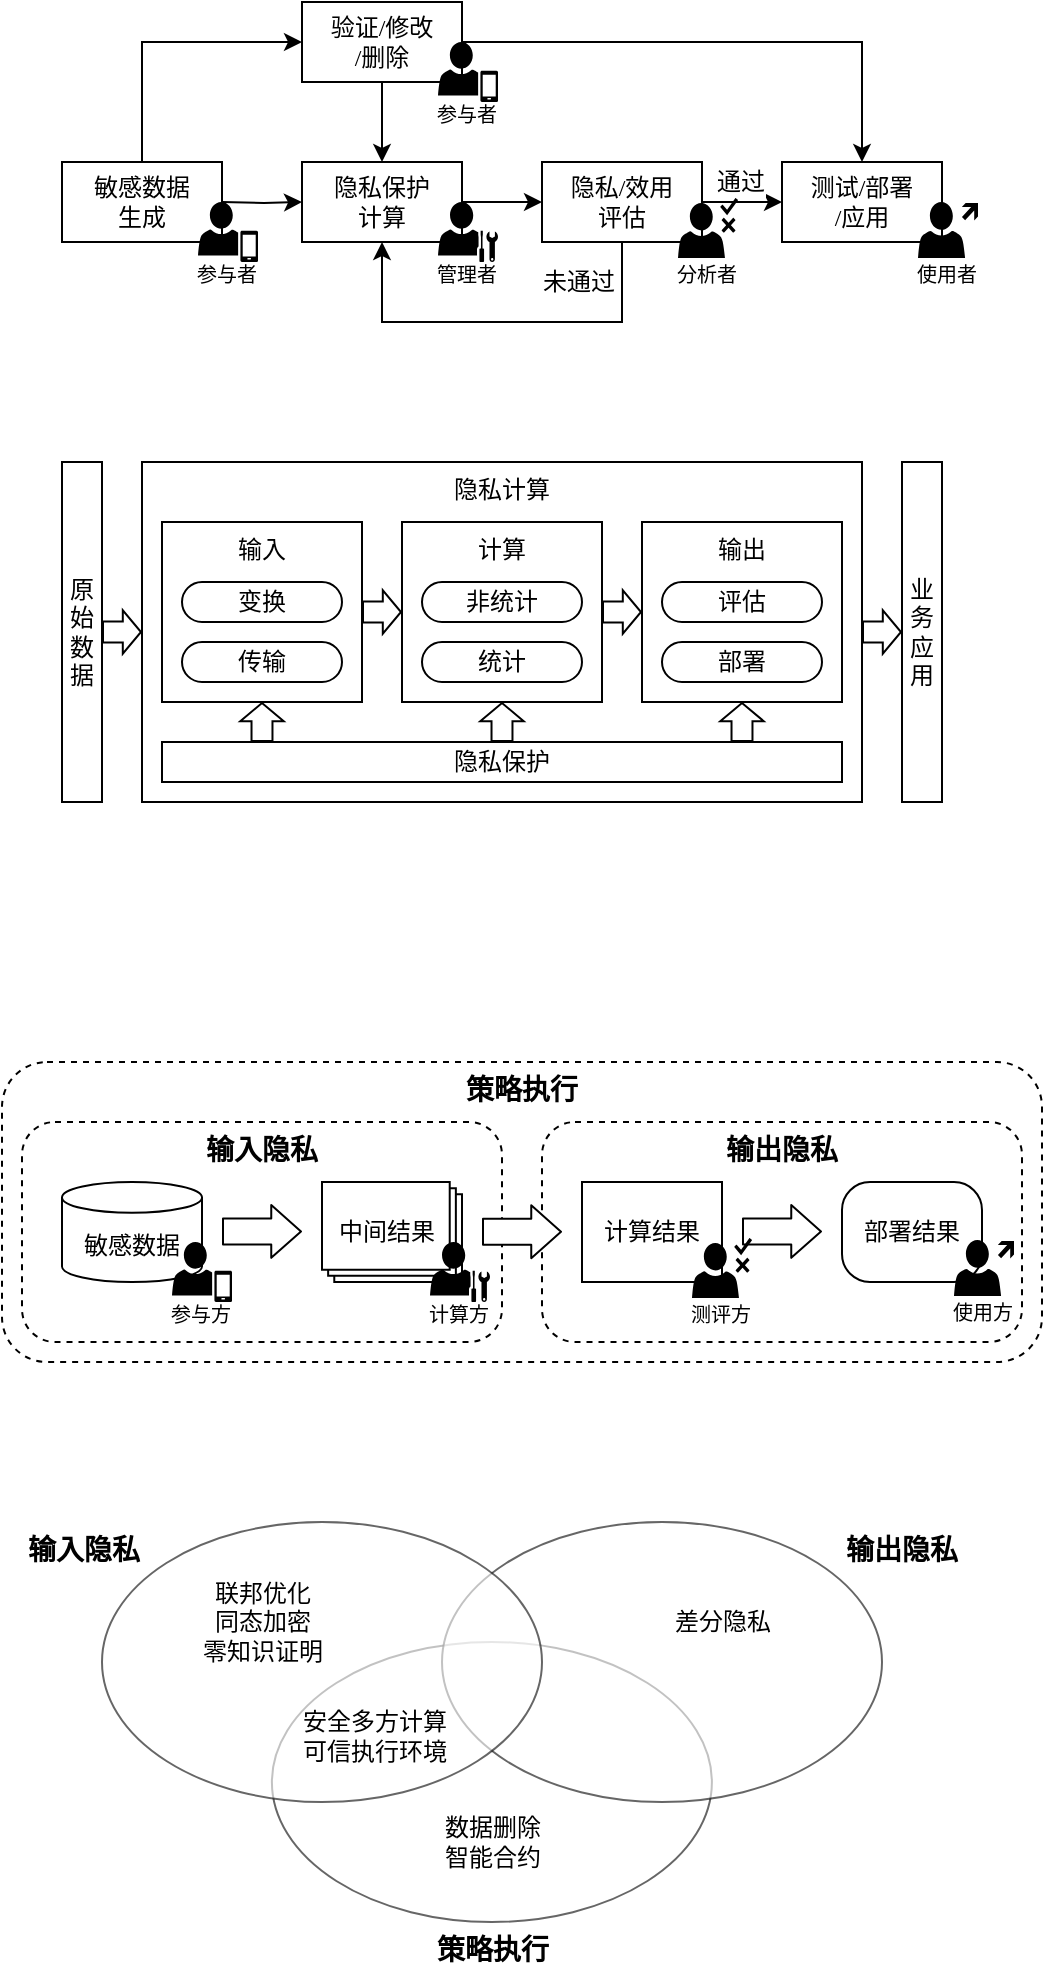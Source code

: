 <mxfile version="16.5.1" type="device" pages="3"><diagram id="R4kMUS5J-EtfTpoWtSxI" name="第 1 页"><mxGraphModel dx="750" dy="587" grid="1" gridSize="10" guides="1" tooltips="1" connect="1" arrows="1" fold="1" page="0" pageScale="1" pageWidth="1169" pageHeight="827" math="0" shadow="0"><root><mxCell id="0"/><mxCell id="1" parent="0"/><mxCell id="mebPmP3YjuXw02DVoiQh-24" value="&lt;b style=&quot;font-size: 14px;&quot;&gt;策略执行&lt;/b&gt;" style="rounded=1;whiteSpace=wrap;html=1;verticalAlign=top;fillColor=none;dashed=1;align=center;spacingLeft=0;fontFamily=黑体;fontSize=14;" parent="1" vertex="1"><mxGeometry x="250" y="770" width="520" height="150" as="geometry"/></mxCell><mxCell id="mebPmP3YjuXw02DVoiQh-22" value="&lt;b style=&quot;font-size: 14px;&quot;&gt;输入隐私&lt;/b&gt;" style="rounded=1;whiteSpace=wrap;html=1;verticalAlign=top;fillColor=none;dashed=1;align=center;spacingLeft=0;fontFamily=黑体;fontSize=14;" parent="1" vertex="1"><mxGeometry x="260" y="800" width="240" height="110" as="geometry"/></mxCell><mxCell id="mebPmP3YjuXw02DVoiQh-23" value="&lt;b style=&quot;font-size: 14px;&quot;&gt;输出隐私&lt;/b&gt;" style="rounded=1;whiteSpace=wrap;html=1;verticalAlign=top;fillColor=none;dashed=1;align=center;spacingLeft=0;spacingRight=0;fontFamily=黑体;fontSize=14;" parent="1" vertex="1"><mxGeometry x="520" y="800" width="240" height="110" as="geometry"/></mxCell><mxCell id="A_JDX4JWcMVsHONrLcQf-75" value="隐私计算" style="rounded=1;whiteSpace=wrap;html=1;arcSize=0;fontFamily=黑体;verticalAlign=top;" parent="1" vertex="1"><mxGeometry x="320" y="470" width="360" height="170" as="geometry"/></mxCell><mxCell id="A_JDX4JWcMVsHONrLcQf-20" style="edgeStyle=orthogonalEdgeStyle;rounded=0;orthogonalLoop=1;jettySize=auto;html=1;exitX=1;exitY=0.5;exitDx=0;exitDy=0;exitPerimeter=0;entryX=0;entryY=0.5;entryDx=0;entryDy=0;fontFamily=黑体;fontSize=12;" parent="1" target="A_JDX4JWcMVsHONrLcQf-5" edge="1"><mxGeometry relative="1" as="geometry"><mxPoint x="360" y="340" as="sourcePoint"/></mxGeometry></mxCell><mxCell id="A_JDX4JWcMVsHONrLcQf-24" style="edgeStyle=orthogonalEdgeStyle;rounded=0;orthogonalLoop=1;jettySize=auto;html=1;exitX=0.5;exitY=0;exitDx=0;exitDy=0;entryX=0;entryY=0.5;entryDx=0;entryDy=0;fontFamily=黑体;fontSize=12;" parent="1" source="A_JDX4JWcMVsHONrLcQf-32" target="A_JDX4JWcMVsHONrLcQf-22" edge="1"><mxGeometry relative="1" as="geometry"><mxPoint x="320" y="320" as="sourcePoint"/><Array as="points"><mxPoint x="320" y="260"/></Array></mxGeometry></mxCell><mxCell id="A_JDX4JWcMVsHONrLcQf-21" style="edgeStyle=orthogonalEdgeStyle;rounded=0;orthogonalLoop=1;jettySize=auto;html=1;exitX=1;exitY=0.5;exitDx=0;exitDy=0;entryX=0;entryY=0.5;entryDx=0;entryDy=0;fontFamily=黑体;fontSize=12;" parent="1" source="A_JDX4JWcMVsHONrLcQf-5" target="A_JDX4JWcMVsHONrLcQf-6" edge="1"><mxGeometry relative="1" as="geometry"/></mxCell><mxCell id="A_JDX4JWcMVsHONrLcQf-5" value="隐私保护&lt;br&gt;计算" style="rounded=1;whiteSpace=wrap;html=1;arcSize=0;fontFamily=黑体;" parent="1" vertex="1"><mxGeometry x="400" y="320" width="80" height="40" as="geometry"/></mxCell><mxCell id="A_JDX4JWcMVsHONrLcQf-14" style="edgeStyle=orthogonalEdgeStyle;rounded=0;orthogonalLoop=1;jettySize=auto;html=1;exitX=0.5;exitY=1;exitDx=0;exitDy=0;entryX=0.5;entryY=1;entryDx=0;entryDy=0;fontFamily=黑体;fontSize=10;" parent="1" source="A_JDX4JWcMVsHONrLcQf-6" target="A_JDX4JWcMVsHONrLcQf-5" edge="1"><mxGeometry relative="1" as="geometry"><Array as="points"><mxPoint x="560" y="400"/><mxPoint x="440" y="400"/></Array></mxGeometry></mxCell><mxCell id="A_JDX4JWcMVsHONrLcQf-15" value="未通过" style="edgeLabel;html=1;align=center;verticalAlign=middle;resizable=0;points=[];fontSize=12;fontFamily=黑体;" parent="A_JDX4JWcMVsHONrLcQf-14" vertex="1" connectable="0"><mxGeometry x="-0.067" y="1" relative="1" as="geometry"><mxPoint x="31" y="-21" as="offset"/></mxGeometry></mxCell><mxCell id="A_JDX4JWcMVsHONrLcQf-16" style="edgeStyle=orthogonalEdgeStyle;rounded=0;orthogonalLoop=1;jettySize=auto;html=1;exitX=1;exitY=0.5;exitDx=0;exitDy=0;entryX=0;entryY=0.5;entryDx=0;entryDy=0;fontFamily=黑体;fontSize=12;" parent="1" source="A_JDX4JWcMVsHONrLcQf-6" target="A_JDX4JWcMVsHONrLcQf-13" edge="1"><mxGeometry relative="1" as="geometry"><Array as="points"><mxPoint x="630" y="340"/><mxPoint x="630" y="340"/></Array></mxGeometry></mxCell><mxCell id="A_JDX4JWcMVsHONrLcQf-17" value="通过" style="edgeLabel;html=1;align=center;verticalAlign=middle;resizable=0;points=[];fontSize=12;fontFamily=黑体;" parent="A_JDX4JWcMVsHONrLcQf-16" vertex="1" connectable="0"><mxGeometry x="0.262" y="-1" relative="1" as="geometry"><mxPoint x="-6" y="-11" as="offset"/></mxGeometry></mxCell><mxCell id="A_JDX4JWcMVsHONrLcQf-6" value="隐私/效用&lt;br&gt;评估" style="rounded=1;whiteSpace=wrap;html=1;arcSize=0;fontFamily=黑体;" parent="1" vertex="1"><mxGeometry x="520" y="320" width="80" height="40" as="geometry"/></mxCell><mxCell id="A_JDX4JWcMVsHONrLcQf-13" value="测试/部署&lt;br&gt;/应用" style="rounded=1;whiteSpace=wrap;html=1;fontFamily=黑体;arcSize=0;" parent="1" vertex="1"><mxGeometry x="640" y="320" width="80" height="40" as="geometry"/></mxCell><mxCell id="A_JDX4JWcMVsHONrLcQf-25" style="edgeStyle=orthogonalEdgeStyle;rounded=0;orthogonalLoop=1;jettySize=auto;html=1;exitX=1;exitY=0.5;exitDx=0;exitDy=0;entryX=0.5;entryY=0;entryDx=0;entryDy=0;fontFamily=黑体;fontSize=12;" parent="1" source="A_JDX4JWcMVsHONrLcQf-22" target="A_JDX4JWcMVsHONrLcQf-13" edge="1"><mxGeometry relative="1" as="geometry"/></mxCell><mxCell id="A_JDX4JWcMVsHONrLcQf-54" style="edgeStyle=orthogonalEdgeStyle;rounded=0;orthogonalLoop=1;jettySize=auto;html=1;exitX=0.5;exitY=1;exitDx=0;exitDy=0;entryX=0.5;entryY=0;entryDx=0;entryDy=0;fontFamily=黑体;fontSize=12;" parent="1" source="A_JDX4JWcMVsHONrLcQf-22" target="A_JDX4JWcMVsHONrLcQf-5" edge="1"><mxGeometry relative="1" as="geometry"/></mxCell><mxCell id="A_JDX4JWcMVsHONrLcQf-22" value="验证/修改&lt;br&gt;/删除" style="rounded=1;whiteSpace=wrap;html=1;arcSize=0;fontFamily=黑体;" parent="1" vertex="1"><mxGeometry x="400" y="240" width="80" height="40" as="geometry"/></mxCell><mxCell id="A_JDX4JWcMVsHONrLcQf-32" value="敏感数据&lt;br&gt;生成" style="rounded=1;whiteSpace=wrap;html=1;arcSize=0;fontFamily=黑体;" parent="1" vertex="1"><mxGeometry x="280" y="320" width="80" height="40" as="geometry"/></mxCell><mxCell id="A_JDX4JWcMVsHONrLcQf-9" value="管理者" style="sketch=0;pointerEvents=1;shadow=0;dashed=0;html=1;strokeColor=none;fillColor=#000000;labelPosition=center;verticalLabelPosition=bottom;verticalAlign=top;outlineConnect=0;align=center;shape=mxgraph.office.users.administrator;fontSize=10;fontFamily=黑体;spacingLeft=-2;spacingTop=-6;" parent="1" vertex="1"><mxGeometry x="468" y="340" width="30" height="30" as="geometry"/></mxCell><mxCell id="A_JDX4JWcMVsHONrLcQf-10" value="参与者" style="sketch=0;pointerEvents=1;shadow=0;dashed=0;html=1;strokeColor=none;fillColor=#000000;labelPosition=center;verticalLabelPosition=bottom;verticalAlign=top;outlineConnect=0;align=center;shape=mxgraph.office.users.mobile_user;fontSize=10;fontFamily=黑体;spacingLeft=-2;spacingTop=-6;" parent="1" vertex="1"><mxGeometry x="348" y="340" width="30" height="30" as="geometry"/></mxCell><mxCell id="A_JDX4JWcMVsHONrLcQf-11" value="分析者" style="sketch=0;pointerEvents=1;shadow=0;dashed=0;html=1;strokeColor=none;fillColor=#000000;labelPosition=center;verticalLabelPosition=bottom;verticalAlign=top;outlineConnect=0;align=center;shape=mxgraph.office.users.approver;fontSize=10;fontFamily=黑体;spacingLeft=-2;spacingTop=-4;" parent="1" vertex="1"><mxGeometry x="588" y="338" width="30" height="30" as="geometry"/></mxCell><mxCell id="A_JDX4JWcMVsHONrLcQf-12" value="使用者" style="sketch=0;pointerEvents=1;shadow=0;dashed=0;html=1;strokeColor=none;fillColor=#000000;labelPosition=center;verticalLabelPosition=bottom;verticalAlign=top;outlineConnect=0;align=center;shape=mxgraph.office.users.user_external;fontSize=10;fontFamily=黑体;spacingLeft=-2;spacingTop=-4;" parent="1" vertex="1"><mxGeometry x="708" y="340" width="30" height="28" as="geometry"/></mxCell><mxCell id="A_JDX4JWcMVsHONrLcQf-55" value="参与者" style="sketch=0;pointerEvents=1;shadow=0;dashed=0;html=1;strokeColor=none;fillColor=#000000;labelPosition=center;verticalLabelPosition=bottom;verticalAlign=top;outlineConnect=0;align=center;shape=mxgraph.office.users.mobile_user;fontSize=10;fontFamily=黑体;spacingLeft=-2;spacingTop=-6;" parent="1" vertex="1"><mxGeometry x="468" y="260" width="30" height="30" as="geometry"/></mxCell><mxCell id="A_JDX4JWcMVsHONrLcQf-56" value="原始数据" style="rounded=1;whiteSpace=wrap;html=1;arcSize=0;fontFamily=黑体;" parent="1" vertex="1"><mxGeometry x="280" y="470" width="20" height="170" as="geometry"/></mxCell><mxCell id="A_JDX4JWcMVsHONrLcQf-57" value="业务应用" style="rounded=1;whiteSpace=wrap;html=1;arcSize=0;fontFamily=黑体;" parent="1" vertex="1"><mxGeometry x="700" y="470" width="20" height="170" as="geometry"/></mxCell><mxCell id="A_JDX4JWcMVsHONrLcQf-70" style="edgeStyle=orthogonalEdgeStyle;rounded=0;orthogonalLoop=1;jettySize=auto;html=1;exitX=1;exitY=0.5;exitDx=0;exitDy=0;entryX=0;entryY=0.5;entryDx=0;entryDy=0;fontFamily=黑体;fontSize=12;shape=flexArrow;width=10.476;endSize=2.7;endWidth=10.249;" parent="1" source="A_JDX4JWcMVsHONrLcQf-58" target="A_JDX4JWcMVsHONrLcQf-63" edge="1"><mxGeometry relative="1" as="geometry"/></mxCell><mxCell id="A_JDX4JWcMVsHONrLcQf-58" value="输入" style="rounded=1;whiteSpace=wrap;html=1;arcSize=0;fontFamily=黑体;verticalAlign=top;" parent="1" vertex="1"><mxGeometry x="330" y="500" width="100" height="90" as="geometry"/></mxCell><mxCell id="A_JDX4JWcMVsHONrLcQf-61" value="变换" style="rounded=1;whiteSpace=wrap;html=1;arcSize=50;fontFamily=黑体;" parent="1" vertex="1"><mxGeometry x="340" y="530" width="80" height="20" as="geometry"/></mxCell><mxCell id="A_JDX4JWcMVsHONrLcQf-62" value="传输" style="rounded=1;whiteSpace=wrap;html=1;arcSize=50;fontFamily=黑体;" parent="1" vertex="1"><mxGeometry x="340" y="560" width="80" height="20" as="geometry"/></mxCell><mxCell id="A_JDX4JWcMVsHONrLcQf-63" value="计算" style="rounded=1;whiteSpace=wrap;html=1;arcSize=0;fontFamily=黑体;verticalAlign=top;" parent="1" vertex="1"><mxGeometry x="450" y="500" width="100" height="90" as="geometry"/></mxCell><mxCell id="A_JDX4JWcMVsHONrLcQf-64" value="非统计" style="rounded=1;whiteSpace=wrap;html=1;arcSize=50;fontFamily=黑体;" parent="1" vertex="1"><mxGeometry x="460" y="530" width="80" height="20" as="geometry"/></mxCell><mxCell id="A_JDX4JWcMVsHONrLcQf-65" value="统计" style="rounded=1;whiteSpace=wrap;html=1;arcSize=50;fontFamily=黑体;" parent="1" vertex="1"><mxGeometry x="460" y="560" width="80" height="20" as="geometry"/></mxCell><mxCell id="A_JDX4JWcMVsHONrLcQf-66" value="输出" style="rounded=1;whiteSpace=wrap;html=1;arcSize=0;fontFamily=黑体;verticalAlign=top;" parent="1" vertex="1"><mxGeometry x="570" y="500" width="100" height="90" as="geometry"/></mxCell><mxCell id="A_JDX4JWcMVsHONrLcQf-67" value="评估" style="rounded=1;whiteSpace=wrap;html=1;arcSize=50;fontFamily=黑体;" parent="1" vertex="1"><mxGeometry x="580" y="530" width="80" height="20" as="geometry"/></mxCell><mxCell id="A_JDX4JWcMVsHONrLcQf-68" value="部署" style="rounded=1;whiteSpace=wrap;html=1;arcSize=50;fontFamily=黑体;" parent="1" vertex="1"><mxGeometry x="580" y="560" width="80" height="20" as="geometry"/></mxCell><mxCell id="A_JDX4JWcMVsHONrLcQf-69" value="隐私保护" style="rounded=1;whiteSpace=wrap;html=1;arcSize=0;fontFamily=黑体;verticalAlign=middle;" parent="1" vertex="1"><mxGeometry x="330" y="610" width="340" height="20" as="geometry"/></mxCell><mxCell id="A_JDX4JWcMVsHONrLcQf-71" style="edgeStyle=orthogonalEdgeStyle;rounded=0;orthogonalLoop=1;jettySize=auto;html=1;entryX=0;entryY=0.5;entryDx=0;entryDy=0;fontFamily=黑体;fontSize=12;shape=flexArrow;width=10.476;endSize=2.7;endWidth=10.249;exitX=1;exitY=0.5;exitDx=0;exitDy=0;" parent="1" source="A_JDX4JWcMVsHONrLcQf-63" target="A_JDX4JWcMVsHONrLcQf-66" edge="1"><mxGeometry relative="1" as="geometry"><mxPoint x="560" y="530" as="sourcePoint"/><mxPoint x="460" y="555" as="targetPoint"/></mxGeometry></mxCell><mxCell id="A_JDX4JWcMVsHONrLcQf-72" style="edgeStyle=orthogonalEdgeStyle;rounded=0;orthogonalLoop=1;jettySize=auto;html=1;entryX=0.5;entryY=1;entryDx=0;entryDy=0;fontFamily=黑体;fontSize=12;shape=flexArrow;width=10.476;endSize=2.7;endWidth=10.249;" parent="1" target="A_JDX4JWcMVsHONrLcQf-58" edge="1"><mxGeometry relative="1" as="geometry"><mxPoint x="380" y="610" as="sourcePoint"/><mxPoint x="460" y="555" as="targetPoint"/></mxGeometry></mxCell><mxCell id="A_JDX4JWcMVsHONrLcQf-73" style="edgeStyle=orthogonalEdgeStyle;rounded=0;orthogonalLoop=1;jettySize=auto;html=1;entryX=0.5;entryY=1;entryDx=0;entryDy=0;fontFamily=黑体;fontSize=12;shape=flexArrow;width=10.476;endSize=2.7;endWidth=10.249;exitX=0.5;exitY=0;exitDx=0;exitDy=0;" parent="1" source="A_JDX4JWcMVsHONrLcQf-69" target="A_JDX4JWcMVsHONrLcQf-63" edge="1"><mxGeometry relative="1" as="geometry"><mxPoint x="510" y="600" as="sourcePoint"/><mxPoint x="499.8" y="590" as="targetPoint"/></mxGeometry></mxCell><mxCell id="A_JDX4JWcMVsHONrLcQf-74" style="edgeStyle=orthogonalEdgeStyle;rounded=0;orthogonalLoop=1;jettySize=auto;html=1;entryX=0.5;entryY=1;entryDx=0;entryDy=0;fontFamily=黑体;fontSize=12;shape=flexArrow;width=10.476;endSize=2.7;endWidth=10.249;" parent="1" target="A_JDX4JWcMVsHONrLcQf-66" edge="1"><mxGeometry relative="1" as="geometry"><mxPoint x="620" y="610" as="sourcePoint"/><mxPoint x="619.8" y="590" as="targetPoint"/></mxGeometry></mxCell><mxCell id="A_JDX4JWcMVsHONrLcQf-76" style="edgeStyle=orthogonalEdgeStyle;rounded=0;orthogonalLoop=1;jettySize=auto;html=1;exitX=1;exitY=0.5;exitDx=0;exitDy=0;entryX=0;entryY=0.5;entryDx=0;entryDy=0;fontFamily=黑体;fontSize=12;shape=flexArrow;width=10.476;endSize=2.7;endWidth=10.249;" parent="1" source="A_JDX4JWcMVsHONrLcQf-56" target="A_JDX4JWcMVsHONrLcQf-75" edge="1"><mxGeometry relative="1" as="geometry"><mxPoint x="440" y="555" as="sourcePoint"/><mxPoint x="460" y="555" as="targetPoint"/></mxGeometry></mxCell><mxCell id="A_JDX4JWcMVsHONrLcQf-77" style="edgeStyle=orthogonalEdgeStyle;rounded=0;orthogonalLoop=1;jettySize=auto;html=1;exitX=1;exitY=0.5;exitDx=0;exitDy=0;entryX=0;entryY=0.5;entryDx=0;entryDy=0;fontFamily=黑体;fontSize=12;shape=flexArrow;width=10.476;endSize=2.7;endWidth=10.249;" parent="1" source="A_JDX4JWcMVsHONrLcQf-75" target="A_JDX4JWcMVsHONrLcQf-57" edge="1"><mxGeometry relative="1" as="geometry"><mxPoint x="310" y="565" as="sourcePoint"/><mxPoint x="330" y="565" as="targetPoint"/></mxGeometry></mxCell><mxCell id="mebPmP3YjuXw02DVoiQh-1" value="计算结果" style="rounded=1;whiteSpace=wrap;html=1;arcSize=0;fillColor=default;fontFamily=黑体;" parent="1" vertex="1"><mxGeometry x="540" y="830" width="70" height="50" as="geometry"/></mxCell><mxCell id="mebPmP3YjuXw02DVoiQh-2" value="敏感数据" style="shape=cylinder3;whiteSpace=wrap;html=1;boundedLbl=1;backgroundOutline=1;size=7.714;fillColor=default;fontFamily=黑体;" parent="1" vertex="1"><mxGeometry x="280" y="830" width="70" height="50" as="geometry"/></mxCell><mxCell id="mebPmP3YjuXw02DVoiQh-6" value="中间结果" style="verticalLabelPosition=middle;verticalAlign=middle;html=1;shape=mxgraph.basic.layered_rect;dx=6.14;outlineConnect=0;labelPosition=center;align=center;spacingLeft=-6;fillColor=default;fontFamily=黑体;" parent="1" vertex="1"><mxGeometry x="410" y="830" width="70" height="50" as="geometry"/></mxCell><mxCell id="mebPmP3YjuXw02DVoiQh-17" value="部署结果" style="rounded=1;whiteSpace=wrap;html=1;arcSize=28;fillColor=default;fontFamily=黑体;" parent="1" vertex="1"><mxGeometry x="670" y="830" width="70" height="50" as="geometry"/></mxCell><mxCell id="mebPmP3YjuXw02DVoiQh-19" value="" style="shape=flexArrow;endArrow=classic;html=1;width=13.01;endSize=4.625;endWidth=12.425;fillColor=default;fontFamily=黑体;" parent="1" edge="1"><mxGeometry width="50" height="50" relative="1" as="geometry"><mxPoint x="360" y="854.71" as="sourcePoint"/><mxPoint x="400" y="854.71" as="targetPoint"/></mxGeometry></mxCell><mxCell id="mebPmP3YjuXw02DVoiQh-20" value="" style="shape=flexArrow;endArrow=classic;html=1;width=13.01;endSize=4.625;endWidth=12.425;fillColor=default;fontFamily=黑体;" parent="1" edge="1"><mxGeometry width="50" height="50" relative="1" as="geometry"><mxPoint x="490" y="854.88" as="sourcePoint"/><mxPoint x="530" y="854.88" as="targetPoint"/></mxGeometry></mxCell><mxCell id="mebPmP3YjuXw02DVoiQh-21" value="" style="shape=flexArrow;endArrow=classic;html=1;width=13.01;endSize=4.625;endWidth=12.425;fillColor=default;fontFamily=黑体;" parent="1" edge="1"><mxGeometry width="50" height="50" relative="1" as="geometry"><mxPoint x="620" y="854.71" as="sourcePoint"/><mxPoint x="660" y="854.71" as="targetPoint"/></mxGeometry></mxCell><mxCell id="mebPmP3YjuXw02DVoiQh-7" value="计算方" style="sketch=0;pointerEvents=1;shadow=0;dashed=0;html=1;strokeColor=none;fillColor=#000000;labelPosition=center;verticalLabelPosition=bottom;verticalAlign=top;outlineConnect=0;align=center;shape=mxgraph.office.users.administrator;fontSize=10;fontFamily=黑体;spacingLeft=-2;spacingTop=-6;" parent="1" vertex="1"><mxGeometry x="464" y="860" width="30" height="30" as="geometry"/></mxCell><mxCell id="mebPmP3YjuXw02DVoiQh-8" value="参与方" style="sketch=0;pointerEvents=1;shadow=0;dashed=0;html=1;strokeColor=none;fillColor=#000000;labelPosition=center;verticalLabelPosition=bottom;verticalAlign=top;outlineConnect=0;align=center;shape=mxgraph.office.users.mobile_user;fontSize=10;fontFamily=黑体;spacingLeft=-2;spacingTop=-6;" parent="1" vertex="1"><mxGeometry x="335" y="860" width="30" height="30" as="geometry"/></mxCell><mxCell id="mebPmP3YjuXw02DVoiQh-9" value="测评方" style="sketch=0;pointerEvents=1;shadow=0;dashed=0;html=1;strokeColor=none;fillColor=#000000;labelPosition=center;verticalLabelPosition=bottom;verticalAlign=top;outlineConnect=0;align=center;shape=mxgraph.office.users.approver;fontSize=10;fontFamily=黑体;spacingLeft=-2;spacingTop=-4;" parent="1" vertex="1"><mxGeometry x="595" y="858" width="30" height="30" as="geometry"/></mxCell><mxCell id="mebPmP3YjuXw02DVoiQh-10" value="使用方" style="sketch=0;pointerEvents=1;shadow=0;dashed=0;html=1;strokeColor=none;fillColor=#000000;labelPosition=center;verticalLabelPosition=bottom;verticalAlign=top;outlineConnect=0;align=center;shape=mxgraph.office.users.user_external;fontSize=10;fontFamily=黑体;spacingLeft=-2;spacingTop=-4;" parent="1" vertex="1"><mxGeometry x="726" y="859" width="30" height="28" as="geometry"/></mxCell><mxCell id="ZsO_lflrS8F5sMsYGN0P-1" value="策略执行" style="ellipse;fillColor=default;opacity=60;strokeColor=default;html=1;fontColor=#000000;fontFamily=黑体;labelPosition=center;verticalLabelPosition=bottom;align=center;verticalAlign=top;fontSize=14;fontStyle=1" parent="1" vertex="1"><mxGeometry x="384.95" y="1060" width="220" height="140" as="geometry"/></mxCell><mxCell id="ZsO_lflrS8F5sMsYGN0P-3" value="输出隐私" style="ellipse;fillColor=default;opacity=60;strokeColor=default;html=1;fontColor=#000000;fontFamily=黑体;labelPosition=right;verticalLabelPosition=middle;align=left;verticalAlign=top;fontSize=14;fontStyle=1;spacingBottom=0;spacingLeft=-20;" parent="1" vertex="1"><mxGeometry x="470" y="1000" width="220" height="140" as="geometry"/></mxCell><mxCell id="ZsO_lflrS8F5sMsYGN0P-2" value="输入隐私" style="ellipse;fillColor=default;opacity=60;strokeColor=default;html=1;fontColor=#000000;fontFamily=黑体;labelPosition=left;verticalLabelPosition=middle;align=right;verticalAlign=top;fontSize=14;fontStyle=1;spacingTop=0;spacingBottom=0;spacingRight=-20;spacingLeft=0;" parent="1" vertex="1"><mxGeometry x="300" y="1000" width="220" height="140" as="geometry"/></mxCell><mxCell id="ZsO_lflrS8F5sMsYGN0P-5" value="差分隐私" style="text;fontSize=12;align=center;verticalAlign=middle;html=1;fontColor=#000000;fontFamily=黑体;" parent="1" vertex="1"><mxGeometry x="569.998" y="1029.998" width="80" height="40" as="geometry"/></mxCell><mxCell id="ZsO_lflrS8F5sMsYGN0P-6" value="数据删除&lt;br style=&quot;font-size: 12px&quot;&gt;智能合约" style="text;fontSize=12;align=center;verticalAlign=middle;html=1;fontColor=#000000;fontFamily=黑体;" parent="1" vertex="1"><mxGeometry x="454.946" y="1140.001" width="80" height="40" as="geometry"/></mxCell><mxCell id="ZsO_lflrS8F5sMsYGN0P-12" value="联邦优化&lt;br&gt;同态加密&lt;br&gt;零知识证明" style="text;fontSize=12;align=center;verticalAlign=middle;html=1;fontColor=#000000;fontFamily=黑体;spacing=2;horizontal=1;" parent="1" vertex="1"><mxGeometry x="339.996" y="1030.001" width="80" height="40" as="geometry"/></mxCell><mxCell id="ZsO_lflrS8F5sMsYGN0P-14" value="安全多方计算&lt;br&gt;可信执行环境" style="text;fontSize=12;align=center;verticalAlign=middle;html=1;fontColor=#000000;fontFamily=黑体;spacing=2;horizontal=1;" parent="1" vertex="1"><mxGeometry x="395.996" y="1087.001" width="80" height="40" as="geometry"/></mxCell></root></mxGraphModel></diagram><diagram id="LdZZKx2HlMZfWZMTMZdc" name="第 2 页"><mxGraphModel dx="1408" dy="851" grid="1" gridSize="10" guides="1" tooltips="1" connect="1" arrows="1" fold="1" page="0" pageScale="1" pageWidth="1169" pageHeight="827" math="0" shadow="0"><root><mxCell id="UmcnrhikDSXExrUG9I6D-0"/><mxCell id="UmcnrhikDSXExrUG9I6D-1" parent="UmcnrhikDSXExrUG9I6D-0"/><mxCell id="S9_btKuAh1JHbVNoXPKC-7" value="" style="ellipse;whiteSpace=wrap;html=1;aspect=fixed;rounded=1;shadow=0;labelBackgroundColor=none;strokeColor=none;strokeWidth=3;fillColor=#FFD966;gradientColor=none;fontFamily=黑体;fontSize=14;fontColor=#FFFFFF;align=center;opacity=55;" parent="UmcnrhikDSXExrUG9I6D-1" vertex="1"><mxGeometry x="550" y="240" width="310" height="310" as="geometry"/></mxCell><mxCell id="S9_btKuAh1JHbVNoXPKC-0" value="" style="ellipse;whiteSpace=wrap;html=1;aspect=fixed;rounded=1;shadow=0;labelBackgroundColor=none;strokeColor=none;strokeWidth=3;fillColor=#67AB9F;gradientColor=none;fontFamily=黑体;fontSize=14;fontColor=#FFFFFF;align=center;opacity=45;" parent="UmcnrhikDSXExrUG9I6D-1" vertex="1"><mxGeometry x="440" y="370" width="310" height="310" as="geometry"/></mxCell><mxCell id="S9_btKuAh1JHbVNoXPKC-1" value="" style="ellipse;whiteSpace=wrap;html=1;aspect=fixed;rounded=1;shadow=0;labelBackgroundColor=none;strokeColor=none;strokeWidth=3;fillColor=#EA6B66;gradientColor=none;fontFamily=黑体;fontSize=14;fontColor=#FFFFFF;align=center;opacity=45;" parent="UmcnrhikDSXExrUG9I6D-1" vertex="1"><mxGeometry x="440" y="120" width="310" height="310" as="geometry"/></mxCell><mxCell id="S9_btKuAh1JHbVNoXPKC-2" value="" style="ellipse;whiteSpace=wrap;html=1;aspect=fixed;rounded=1;shadow=0;labelBackgroundColor=none;strokeColor=none;strokeWidth=3;fillColor=#FFB570;gradientColor=none;fontFamily=黑体;fontSize=14;fontColor=#FFFFFF;align=center;opacity=45;" parent="UmcnrhikDSXExrUG9I6D-1" vertex="1"><mxGeometry x="520" y="160" width="310" height="310" as="geometry"/></mxCell><mxCell id="S9_btKuAh1JHbVNoXPKC-3" value="" style="ellipse;whiteSpace=wrap;html=1;aspect=fixed;rounded=1;shadow=0;labelBackgroundColor=none;strokeColor=none;strokeWidth=3;fillColor=#A680B8;gradientColor=none;fontFamily=黑体;fontSize=14;fontColor=#FFFFFF;align=center;opacity=45;" parent="UmcnrhikDSXExrUG9I6D-1" vertex="1"><mxGeometry x="320" y="240" width="310" height="310" as="geometry"/></mxCell><mxCell id="S9_btKuAh1JHbVNoXPKC-4" value="" style="ellipse;whiteSpace=wrap;html=1;aspect=fixed;rounded=1;shadow=0;labelBackgroundColor=none;strokeColor=none;strokeWidth=3;fillColor=#7EA6E0;gradientColor=none;fontFamily=黑体;fontSize=14;fontColor=#FFFFFF;align=center;opacity=45;" parent="UmcnrhikDSXExrUG9I6D-1" vertex="1"><mxGeometry x="350" y="330" width="310" height="310" as="geometry"/></mxCell><mxCell id="S9_btKuAh1JHbVNoXPKC-5" value="" style="ellipse;whiteSpace=wrap;html=1;aspect=fixed;rounded=1;shadow=0;labelBackgroundColor=none;strokeColor=none;strokeWidth=3;fillColor=#B5739D;gradientColor=none;fontFamily=黑体;fontSize=14;fontColor=#FFFFFF;align=center;opacity=45;" parent="UmcnrhikDSXExrUG9I6D-1" vertex="1"><mxGeometry x="350" y="160" width="310" height="310" as="geometry"/></mxCell><mxCell id="S9_btKuAh1JHbVNoXPKC-6" value="" style="ellipse;whiteSpace=wrap;html=1;aspect=fixed;rounded=1;shadow=0;labelBackgroundColor=none;strokeColor=none;strokeWidth=3;fillColor=#97D077;gradientColor=none;fontFamily=黑体;fontSize=14;fontColor=#FFFFFF;align=center;opacity=45;" parent="UmcnrhikDSXExrUG9I6D-1" vertex="1"><mxGeometry x="520" y="330" width="310" height="310" as="geometry"/></mxCell><mxCell id="S9_btKuAh1JHbVNoXPKC-8" value="H" style="text;html=1;strokeColor=none;fillColor=none;align=center;verticalAlign=middle;whiteSpace=wrap;rounded=0;shadow=0;labelBackgroundColor=none;fontFamily=黑体;fontSize=14;fontColor=#FFFFFF;" parent="UmcnrhikDSXExrUG9I6D-1" vertex="1"><mxGeometry x="400" y="210" width="40" height="20" as="geometry"/></mxCell><mxCell id="S9_btKuAh1JHbVNoXPKC-9" value="G" style="text;html=1;strokeColor=none;fillColor=none;align=center;verticalAlign=middle;whiteSpace=wrap;rounded=0;shadow=0;labelBackgroundColor=none;fontFamily=黑体;fontSize=14;fontColor=#FFFFFF;" parent="UmcnrhikDSXExrUG9I6D-1" vertex="1"><mxGeometry x="330" y="390" width="40" height="20" as="geometry"/></mxCell><mxCell id="S9_btKuAh1JHbVNoXPKC-10" value="F" style="text;html=1;strokeColor=none;fillColor=none;align=center;verticalAlign=middle;whiteSpace=wrap;rounded=0;shadow=0;labelBackgroundColor=none;fontFamily=黑体;fontSize=14;fontColor=#FFFFFF;" parent="UmcnrhikDSXExrUG9I6D-1" vertex="1"><mxGeometry x="400" y="560" width="40" height="20" as="geometry"/></mxCell><mxCell id="S9_btKuAh1JHbVNoXPKC-11" value="E" style="text;html=1;strokeColor=none;fillColor=none;align=center;verticalAlign=middle;whiteSpace=wrap;rounded=0;shadow=0;labelBackgroundColor=none;fontFamily=黑体;fontSize=14;fontColor=#FFFFFF;" parent="UmcnrhikDSXExrUG9I6D-1" vertex="1"><mxGeometry x="570" y="640" width="40" height="20" as="geometry"/></mxCell><mxCell id="S9_btKuAh1JHbVNoXPKC-12" value="D" style="text;html=1;strokeColor=none;fillColor=none;align=center;verticalAlign=middle;whiteSpace=wrap;rounded=0;shadow=0;labelBackgroundColor=none;fontFamily=黑体;fontSize=14;fontColor=#FFFFFF;" parent="UmcnrhikDSXExrUG9I6D-1" vertex="1"><mxGeometry x="750" y="560" width="40" height="20" as="geometry"/></mxCell><mxCell id="S9_btKuAh1JHbVNoXPKC-13" value="C" style="text;html=1;strokeColor=none;fillColor=none;align=center;verticalAlign=middle;whiteSpace=wrap;rounded=0;shadow=0;labelBackgroundColor=none;fontFamily=黑体;fontSize=14;fontColor=#FFFFFF;" parent="UmcnrhikDSXExrUG9I6D-1" vertex="1"><mxGeometry x="820" y="390" width="40" height="20" as="geometry"/></mxCell><mxCell id="S9_btKuAh1JHbVNoXPKC-14" value="B" style="text;html=1;strokeColor=none;fillColor=none;align=center;verticalAlign=middle;whiteSpace=wrap;rounded=0;shadow=0;labelBackgroundColor=none;fontFamily=黑体;fontSize=14;fontColor=#FFFFFF;" parent="UmcnrhikDSXExrUG9I6D-1" vertex="1"><mxGeometry x="750" y="210" width="40" height="20" as="geometry"/></mxCell><mxCell id="S9_btKuAh1JHbVNoXPKC-15" value="A" style="text;html=1;strokeColor=none;fillColor=none;align=center;verticalAlign=middle;whiteSpace=wrap;rounded=0;shadow=0;labelBackgroundColor=none;fontFamily=黑体;fontSize=14;fontColor=#FFFFFF;" parent="UmcnrhikDSXExrUG9I6D-1" vertex="1"><mxGeometry x="570" y="130" width="40" height="20" as="geometry"/></mxCell><mxCell id="S9_btKuAh1JHbVNoXPKC-16" value="HA" style="text;html=1;strokeColor=none;fillColor=none;align=center;verticalAlign=middle;whiteSpace=wrap;rounded=0;shadow=0;labelBackgroundColor=none;fontFamily=黑体;fontSize=14;fontColor=#FFFFFF;" parent="UmcnrhikDSXExrUG9I6D-1" vertex="1"><mxGeometry x="485" y="200" width="40" height="20" as="geometry"/></mxCell><mxCell id="S9_btKuAh1JHbVNoXPKC-17" value="AB" style="text;html=1;strokeColor=none;fillColor=none;align=center;verticalAlign=middle;whiteSpace=wrap;rounded=0;shadow=0;labelBackgroundColor=none;fontFamily=黑体;fontSize=14;fontColor=#FFFFFF;" parent="UmcnrhikDSXExrUG9I6D-1" vertex="1"><mxGeometry x="650" y="200" width="40" height="20" as="geometry"/></mxCell><mxCell id="S9_btKuAh1JHbVNoXPKC-18" value="ABC" style="text;html=1;strokeColor=none;fillColor=none;align=center;verticalAlign=middle;whiteSpace=wrap;rounded=0;shadow=0;labelBackgroundColor=none;fontFamily=黑体;fontSize=14;fontColor=#FFFFFF;" parent="UmcnrhikDSXExrUG9I6D-1" vertex="1"><mxGeometry x="680" y="280" width="40" height="20" as="geometry"/></mxCell><mxCell id="S9_btKuAh1JHbVNoXPKC-19" value="BC" style="text;html=1;strokeColor=none;fillColor=none;align=center;verticalAlign=middle;whiteSpace=wrap;rounded=0;shadow=0;labelBackgroundColor=none;fontFamily=黑体;fontSize=14;fontColor=#FFFFFF;" parent="UmcnrhikDSXExrUG9I6D-1" vertex="1"><mxGeometry x="770" y="315" width="40" height="20" as="geometry"/></mxCell><mxCell id="S9_btKuAh1JHbVNoXPKC-20" value="BCD" style="text;html=1;strokeColor=none;fillColor=none;align=center;verticalAlign=middle;whiteSpace=wrap;rounded=0;shadow=0;labelBackgroundColor=none;fontFamily=黑体;fontSize=14;fontColor=#FFFFFF;" parent="UmcnrhikDSXExrUG9I6D-1" vertex="1"><mxGeometry x="730" y="390" width="40" height="20" as="geometry"/></mxCell><mxCell id="S9_btKuAh1JHbVNoXPKC-21" value="CD" style="text;html=1;strokeColor=none;fillColor=none;align=center;verticalAlign=middle;whiteSpace=wrap;rounded=0;shadow=0;labelBackgroundColor=none;fontFamily=黑体;fontSize=14;fontColor=#FFFFFF;" parent="UmcnrhikDSXExrUG9I6D-1" vertex="1"><mxGeometry x="770" y="470" width="40" height="20" as="geometry"/></mxCell><mxCell id="S9_btKuAh1JHbVNoXPKC-22" value="ED" style="text;html=1;strokeColor=none;fillColor=none;align=center;verticalAlign=middle;whiteSpace=wrap;rounded=0;shadow=0;labelBackgroundColor=none;fontFamily=黑体;fontSize=14;fontColor=#FFFFFF;" parent="UmcnrhikDSXExrUG9I6D-1" vertex="1"><mxGeometry x="650" y="580" width="40" height="20" as="geometry"/></mxCell><mxCell id="S9_btKuAh1JHbVNoXPKC-23" value="CDE" style="text;html=1;strokeColor=none;fillColor=none;align=center;verticalAlign=middle;whiteSpace=wrap;rounded=0;shadow=0;labelBackgroundColor=none;fontFamily=黑体;fontSize=14;fontColor=#FFFFFF;" parent="UmcnrhikDSXExrUG9I6D-1" vertex="1"><mxGeometry x="680" y="500" width="40" height="20" as="geometry"/></mxCell><mxCell id="S9_btKuAh1JHbVNoXPKC-24" value="EF" style="text;html=1;strokeColor=none;fillColor=none;align=center;verticalAlign=middle;whiteSpace=wrap;rounded=0;shadow=0;labelBackgroundColor=none;fontFamily=黑体;fontSize=14;fontColor=#FFFFFF;" parent="UmcnrhikDSXExrUG9I6D-1" vertex="1"><mxGeometry x="490" y="580" width="40" height="20" as="geometry"/></mxCell><mxCell id="S9_btKuAh1JHbVNoXPKC-25" value="DEF" style="text;html=1;strokeColor=none;fillColor=none;align=center;verticalAlign=middle;whiteSpace=wrap;rounded=0;shadow=0;labelBackgroundColor=none;fontFamily=黑体;fontSize=14;fontColor=#FFFFFF;" parent="UmcnrhikDSXExrUG9I6D-1" vertex="1"><mxGeometry x="570" y="540" width="40" height="20" as="geometry"/></mxCell><mxCell id="S9_btKuAh1JHbVNoXPKC-26" value="EFG" style="text;html=1;strokeColor=none;fillColor=none;align=center;verticalAlign=middle;whiteSpace=wrap;rounded=0;shadow=0;labelBackgroundColor=none;fontFamily=黑体;fontSize=14;fontColor=#FFFFFF;" parent="UmcnrhikDSXExrUG9I6D-1" vertex="1"><mxGeometry x="465" y="500" width="40" height="20" as="geometry"/></mxCell><mxCell id="S9_btKuAh1JHbVNoXPKC-27" value="FG" style="text;html=1;strokeColor=none;fillColor=none;align=center;verticalAlign=middle;whiteSpace=wrap;rounded=0;shadow=0;labelBackgroundColor=none;fontFamily=黑体;fontSize=14;fontColor=#FFFFFF;" parent="UmcnrhikDSXExrUG9I6D-1" vertex="1"><mxGeometry x="380" y="475" width="40" height="20" as="geometry"/></mxCell><mxCell id="S9_btKuAh1JHbVNoXPKC-28" value="FGH" style="text;html=1;strokeColor=none;fillColor=none;align=center;verticalAlign=middle;whiteSpace=wrap;rounded=0;shadow=0;labelBackgroundColor=none;fontFamily=黑体;fontSize=14;fontColor=#FFFFFF;" parent="UmcnrhikDSXExrUG9I6D-1" vertex="1"><mxGeometry x="420" y="400" width="40" height="20" as="geometry"/></mxCell><mxCell id="S9_btKuAh1JHbVNoXPKC-29" value="GH" style="text;html=1;strokeColor=none;fillColor=none;align=center;verticalAlign=middle;whiteSpace=wrap;rounded=0;shadow=0;labelBackgroundColor=none;fontFamily=黑体;fontSize=14;fontColor=#FFFFFF;" parent="UmcnrhikDSXExrUG9I6D-1" vertex="1"><mxGeometry x="380" y="310" width="40" height="20" as="geometry"/></mxCell><mxCell id="S9_btKuAh1JHbVNoXPKC-30" value="GHA" style="text;html=1;strokeColor=none;fillColor=none;align=center;verticalAlign=middle;whiteSpace=wrap;rounded=0;shadow=0;labelBackgroundColor=none;fontFamily=黑体;fontSize=14;fontColor=#FFFFFF;" parent="UmcnrhikDSXExrUG9I6D-1" vertex="1"><mxGeometry x="465" y="280" width="40" height="20" as="geometry"/></mxCell><mxCell id="S9_btKuAh1JHbVNoXPKC-31" value="ABH" style="text;html=1;strokeColor=none;fillColor=none;align=center;verticalAlign=middle;whiteSpace=wrap;rounded=0;shadow=0;labelBackgroundColor=none;fontFamily=黑体;fontSize=14;fontColor=#FFFFFF;" parent="UmcnrhikDSXExrUG9I6D-1" vertex="1"><mxGeometry x="570" y="230" width="40" height="20" as="geometry"/></mxCell><mxCell id="S9_btKuAh1JHbVNoXPKC-32" value="BDE" style="text;html=1;strokeColor=none;fillColor=none;align=center;verticalAlign=middle;whiteSpace=wrap;rounded=0;shadow=0;labelBackgroundColor=none;fontFamily=黑体;fontSize=14;fontColor=#FFFFFF;" parent="UmcnrhikDSXExrUG9I6D-1" vertex="1"><mxGeometry x="665" y="430" width="40" height="20" as="geometry"/></mxCell><mxCell id="S9_btKuAh1JHbVNoXPKC-33" value="CDEF" style="text;html=1;strokeColor=none;fillColor=none;align=center;verticalAlign=middle;whiteSpace=wrap;rounded=0;shadow=0;labelBackgroundColor=none;fontFamily=黑体;fontSize=14;fontColor=#FFFFFF;" parent="UmcnrhikDSXExrUG9I6D-1" vertex="1"><mxGeometry x="610" y="485" width="40" height="20" as="geometry"/></mxCell><mxCell id="S9_btKuAh1JHbVNoXPKC-34" value="DEFG" style="text;html=1;strokeColor=none;fillColor=none;align=center;verticalAlign=middle;whiteSpace=wrap;rounded=0;shadow=0;labelBackgroundColor=none;fontFamily=黑体;fontSize=14;fontColor=#FFFFFF;" parent="UmcnrhikDSXExrUG9I6D-1" vertex="1"><mxGeometry x="530" y="480" width="40" height="20" as="geometry"/></mxCell><mxCell id="S9_btKuAh1JHbVNoXPKC-35" value="EFGH" style="text;html=1;strokeColor=none;fillColor=none;align=center;verticalAlign=middle;whiteSpace=wrap;rounded=0;shadow=0;labelBackgroundColor=none;fontFamily=黑体;fontSize=14;fontColor=#FFFFFF;" parent="UmcnrhikDSXExrUG9I6D-1" vertex="1"><mxGeometry x="480" y="430" width="40" height="20" as="geometry"/></mxCell><mxCell id="S9_btKuAh1JHbVNoXPKC-36" value="FGHA" style="text;html=1;strokeColor=none;fillColor=none;align=center;verticalAlign=middle;whiteSpace=wrap;rounded=0;shadow=0;labelBackgroundColor=none;fontFamily=黑体;fontSize=14;fontColor=#FFFFFF;" parent="UmcnrhikDSXExrUG9I6D-1" vertex="1"><mxGeometry x="480" y="350" width="40" height="20" as="geometry"/></mxCell><mxCell id="S9_btKuAh1JHbVNoXPKC-37" value="ABGH" style="text;html=1;strokeColor=none;fillColor=none;align=center;verticalAlign=middle;whiteSpace=wrap;rounded=0;shadow=0;labelBackgroundColor=none;fontFamily=黑体;fontSize=14;fontColor=#FFFFFF;" parent="UmcnrhikDSXExrUG9I6D-1" vertex="1"><mxGeometry x="525" y="290" width="40" height="20" as="geometry"/></mxCell><mxCell id="S9_btKuAh1JHbVNoXPKC-38" value="ABCH" style="text;html=1;strokeColor=none;fillColor=none;align=center;verticalAlign=middle;whiteSpace=wrap;rounded=0;shadow=0;labelBackgroundColor=none;fontFamily=黑体;fontSize=14;fontColor=#FFFFFF;" parent="UmcnrhikDSXExrUG9I6D-1" vertex="1"><mxGeometry x="610" y="290" width="40" height="20" as="geometry"/></mxCell><mxCell id="S9_btKuAh1JHbVNoXPKC-39" value="ABCD" style="text;html=1;strokeColor=none;fillColor=none;align=center;verticalAlign=middle;whiteSpace=wrap;rounded=0;shadow=0;labelBackgroundColor=none;fontFamily=黑体;fontSize=14;fontColor=#FFFFFF;" parent="UmcnrhikDSXExrUG9I6D-1" vertex="1"><mxGeometry x="665" y="350" width="40" height="20" as="geometry"/></mxCell><mxCell id="S9_btKuAh1JHbVNoXPKC-40" value="BCEF" style="text;html=1;strokeColor=none;fillColor=none;align=center;verticalAlign=middle;whiteSpace=wrap;rounded=0;shadow=0;labelBackgroundColor=none;fontFamily=黑体;fontSize=14;fontColor=#FFFFFF;" parent="UmcnrhikDSXExrUG9I6D-1" vertex="1"><mxGeometry x="620" y="440" width="40" height="20" as="geometry"/></mxCell><mxCell id="S9_btKuAh1JHbVNoXPKC-41" value="ABCGH" style="text;html=1;strokeColor=none;fillColor=none;align=center;verticalAlign=middle;whiteSpace=wrap;rounded=0;shadow=0;labelBackgroundColor=none;fontFamily=黑体;fontSize=14;fontColor=#FFFFFF;" parent="UmcnrhikDSXExrUG9I6D-1" vertex="1"><mxGeometry x="567" y="320" width="40" height="20" as="geometry"/></mxCell><mxCell id="S9_btKuAh1JHbVNoXPKC-42" value="ABCDEFGH" style="text;html=1;strokeColor=none;fillColor=none;align=center;verticalAlign=middle;whiteSpace=wrap;rounded=0;shadow=0;labelBackgroundColor=none;fontFamily=黑体;fontSize=14;fontColor=#FFFFFF;" parent="UmcnrhikDSXExrUG9I6D-1" vertex="1"><mxGeometry x="568" y="390" width="40" height="20" as="geometry"/></mxCell><mxCell id="UmcnrhikDSXExrUG9I6D-2" value="A 联邦计算" style="rounded=1;whiteSpace=wrap;html=1;fontFamily=黑体;fillColor=#EA6B66;strokeColor=none;opacity=80;fontColor=#FFFFFF;align=left;spacingLeft=10;" parent="UmcnrhikDSXExrUG9I6D-1" vertex="1"><mxGeometry x="130" y="245" width="110" height="30" as="geometry"/></mxCell><mxCell id="tIFg_4s-bGAovrkosNQx-0" value="E 可信执行环境" style="rounded=1;whiteSpace=wrap;html=1;fontFamily=黑体;fillColor=#67AB9F;strokeColor=none;opacity=80;fontColor=#FFFFFF;align=left;spacingLeft=10;" parent="UmcnrhikDSXExrUG9I6D-1" vertex="1"><mxGeometry x="130" y="405" width="110" height="30" as="geometry"/></mxCell><mxCell id="tIFg_4s-bGAovrkosNQx-1" value="B 同态加密" style="rounded=1;whiteSpace=wrap;html=1;fontFamily=黑体;fillColor=#FFB570;strokeColor=none;opacity=80;fontColor=#FFFFFF;align=left;spacingLeft=10;" parent="UmcnrhikDSXExrUG9I6D-1" vertex="1"><mxGeometry x="130" y="285" width="110" height="30" as="geometry"/></mxCell><mxCell id="ciSkUn0RvBO3dRbraGyd-0" value="C 零知识证明" style="rounded=1;whiteSpace=wrap;html=1;fontFamily=黑体;fillColor=#FFD966;strokeColor=none;opacity=80;fontColor=#FFFFFF;align=left;spacingLeft=10;" parent="UmcnrhikDSXExrUG9I6D-1" vertex="1"><mxGeometry x="130" y="325" width="110" height="30" as="geometry"/></mxCell><mxCell id="RnobR1Fz-2OXuyHj-ngw-0" value="D 安全多方计算" style="rounded=1;whiteSpace=wrap;html=1;fontFamily=黑体;fillColor=#97D077;strokeColor=none;opacity=80;fontColor=#FFFFFF;align=left;spacingLeft=10;" parent="UmcnrhikDSXExrUG9I6D-1" vertex="1"><mxGeometry x="130" y="365" width="110" height="30" as="geometry"/></mxCell><mxCell id="S9_btKuAh1JHbVNoXPKC-43" value="F 差分隐私" style="rounded=1;whiteSpace=wrap;html=1;fontFamily=黑体;fillColor=#7EA6E0;strokeColor=none;opacity=80;fontColor=#FFFFFF;align=left;spacingLeft=10;" parent="UmcnrhikDSXExrUG9I6D-1" vertex="1"><mxGeometry x="130" y="445" width="110" height="30" as="geometry"/></mxCell><mxCell id="S9_btKuAh1JHbVNoXPKC-44" value="G 数据删除" style="rounded=1;whiteSpace=wrap;html=1;fontFamily=黑体;fillColor=#A680B8;strokeColor=none;opacity=80;fontColor=#FFFFFF;align=left;spacingLeft=10;" parent="UmcnrhikDSXExrUG9I6D-1" vertex="1"><mxGeometry x="130" y="485" width="110" height="30" as="geometry"/></mxCell><mxCell id="S9_btKuAh1JHbVNoXPKC-45" value="H 智能合约" style="rounded=1;whiteSpace=wrap;html=1;fontFamily=黑体;fillColor=#B5739D;strokeColor=none;opacity=80;fontColor=#FFFFFF;align=left;spacingLeft=10;" parent="UmcnrhikDSXExrUG9I6D-1" vertex="1"><mxGeometry x="130" y="525" width="110" height="30" as="geometry"/></mxCell></root></mxGraphModel></diagram><diagram id="NUj0ldufZKUHZA6JPPms" name="第 3 页"><mxGraphModel dx="405" dy="486" grid="1" gridSize="10" guides="1" tooltips="1" connect="1" arrows="1" fold="1" page="0" pageScale="1" pageWidth="1169" pageHeight="827" background="none" math="1" shadow="0"><root><mxCell id="DowBcsNCbWl_8STwmjsD-0"/><mxCell id="DowBcsNCbWl_8STwmjsD-1" parent="DowBcsNCbWl_8STwmjsD-0"/><mxCell id="DowBcsNCbWl_8STwmjsD-104" value="隐私数据" style="shape=cylinder3;whiteSpace=wrap;html=1;boundedLbl=1;backgroundOutline=1;size=7.806;labelBackgroundColor=none;fontFamily=黑体;fillColor=none;spacingBottom=14;" parent="DowBcsNCbWl_8STwmjsD-1" vertex="1"><mxGeometry x="820" y="580" width="60" height="70" as="geometry"/></mxCell><mxCell id="DowBcsNCbWl_8STwmjsD-44" value="统计算法" style="rounded=0;whiteSpace=wrap;html=1;labelBackgroundColor=none;fontFamily=黑体;align=center;" parent="DowBcsNCbWl_8STwmjsD-1" vertex="1"><mxGeometry x="920" y="335" width="60" height="40" as="geometry"/></mxCell><mxCell id="DowBcsNCbWl_8STwmjsD-45" value="" style="endArrow=classic;html=1;entryX=0;entryY=0.5;entryDx=0;entryDy=0;exitX=1;exitY=0.5;exitDx=0;exitDy=0;exitPerimeter=0;fontFamily=黑体;" parent="DowBcsNCbWl_8STwmjsD-1" source="DowBcsNCbWl_8STwmjsD-50" target="DowBcsNCbWl_8STwmjsD-44" edge="1"><mxGeometry width="50" height="50" relative="1" as="geometry"><mxPoint x="860" y="355" as="sourcePoint"/><mxPoint x="900" y="355" as="targetPoint"/></mxGeometry></mxCell><mxCell id="DowBcsNCbWl_8STwmjsD-48" value="" style="endArrow=classic;html=1;exitX=1;exitY=0.5;exitDx=0;exitDy=0;fontFamily=黑体;entryX=0;entryY=0.5;entryDx=0;entryDy=0;" parent="DowBcsNCbWl_8STwmjsD-1" source="DowBcsNCbWl_8STwmjsD-44" target="DowBcsNCbWl_8STwmjsD-71" edge="1"><mxGeometry width="50" height="50" relative="1" as="geometry"><mxPoint x="1000" y="415" as="sourcePoint"/><mxPoint x="1060" y="365" as="targetPoint"/></mxGeometry></mxCell><mxCell id="DowBcsNCbWl_8STwmjsD-52" value="统计算法" style="rounded=0;whiteSpace=wrap;html=1;labelBackgroundColor=none;fontFamily=黑体;" parent="DowBcsNCbWl_8STwmjsD-1" vertex="1"><mxGeometry x="920" y="425" width="60" height="40" as="geometry"/></mxCell><mxCell id="DowBcsNCbWl_8STwmjsD-56" value="" style="endArrow=classic;html=1;exitX=1;exitY=0.5;exitDx=0;exitDy=0;fontFamily=黑体;entryX=0;entryY=0.5;entryDx=0;entryDy=0;" parent="DowBcsNCbWl_8STwmjsD-1" source="DowBcsNCbWl_8STwmjsD-52" target="DowBcsNCbWl_8STwmjsD-72" edge="1"><mxGeometry width="50" height="50" relative="1" as="geometry"><mxPoint x="1000" y="505" as="sourcePoint"/><mxPoint x="1060" y="455" as="targetPoint"/></mxGeometry></mxCell><mxCell id="DowBcsNCbWl_8STwmjsD-59" value="&lt;font color=&quot;#ffffff&quot;&gt;&lt;span style=&quot;font-size: 8px&quot;&gt;王五的数据&lt;/span&gt;&lt;/font&gt;" style="rounded=1;whiteSpace=wrap;html=1;labelBackgroundColor=none;sketch=0;fontColor=#000000;spacingTop=-4;arcSize=50;strokeColor=none;fillColor=#67AB9F;fontFamily=黑体;" parent="DowBcsNCbWl_8STwmjsD-1" vertex="1"><mxGeometry x="820" y="376" width="60" height="10" as="geometry"/></mxCell><mxCell id="DowBcsNCbWl_8STwmjsD-60" value="&lt;font color=&quot;#ffffff&quot;&gt;&lt;span style=&quot;font-size: 8px&quot;&gt;李四的数据&lt;/span&gt;&lt;/font&gt;" style="rounded=1;whiteSpace=wrap;html=1;labelBackgroundColor=none;sketch=0;fontColor=#000000;spacingTop=-4;arcSize=50;strokeColor=none;fillColor=#97D077;fontFamily=黑体;" parent="DowBcsNCbWl_8STwmjsD-1" vertex="1"><mxGeometry x="820" y="366" width="60" height="10" as="geometry"/></mxCell><mxCell id="DowBcsNCbWl_8STwmjsD-61" value="&lt;font color=&quot;#ffffff&quot;&gt;&lt;span style=&quot;font-size: 8px&quot;&gt;张三的数据&lt;/span&gt;&lt;/font&gt;" style="rounded=1;whiteSpace=wrap;html=1;labelBackgroundColor=none;sketch=0;fontColor=#000000;spacingTop=-4;arcSize=50;strokeColor=none;fillColor=#FFD966;fontFamily=黑体;" parent="DowBcsNCbWl_8STwmjsD-1" vertex="1"><mxGeometry x="820" y="356" width="60" height="10" as="geometry"/></mxCell><mxCell id="DowBcsNCbWl_8STwmjsD-62" value="&lt;font color=&quot;#ffffff&quot;&gt;&lt;span style=&quot;font-size: 8px&quot;&gt;陈二的数据&lt;/span&gt;&lt;/font&gt;" style="rounded=1;whiteSpace=wrap;html=1;labelBackgroundColor=none;sketch=0;fontColor=#000000;spacingTop=-4;arcSize=50;strokeColor=none;fillColor=#FFB570;fontFamily=黑体;" parent="DowBcsNCbWl_8STwmjsD-1" vertex="1"><mxGeometry x="820" y="346" width="60" height="10" as="geometry"/></mxCell><mxCell id="DowBcsNCbWl_8STwmjsD-63" value="&lt;font color=&quot;#ffffff&quot;&gt;&lt;span style=&quot;font-size: 8px&quot;&gt;刘一的数据&lt;/span&gt;&lt;/font&gt;" style="rounded=1;whiteSpace=wrap;html=1;labelBackgroundColor=none;sketch=0;fontColor=#000000;spacingTop=-4;arcSize=50;strokeColor=none;fillColor=#EA6B66;fontFamily=黑体;" parent="DowBcsNCbWl_8STwmjsD-1" vertex="1"><mxGeometry x="820" y="336" width="60" height="10" as="geometry"/></mxCell><mxCell id="DowBcsNCbWl_8STwmjsD-71" value="&lt;span&gt;输出结果&lt;/span&gt;" style="ellipse;shape=doubleEllipse;whiteSpace=wrap;html=1;labelBackgroundColor=none;sketch=0;fontColor=#000000;fillColor=none;fontFamily=黑体;" parent="DowBcsNCbWl_8STwmjsD-1" vertex="1"><mxGeometry x="1020" y="320" width="70" height="70" as="geometry"/></mxCell><mxCell id="DowBcsNCbWl_8STwmjsD-72" value="&lt;span&gt;输出结果&lt;/span&gt;" style="ellipse;shape=doubleEllipse;whiteSpace=wrap;html=1;labelBackgroundColor=none;sketch=0;fontColor=#000000;fillColor=none;fontFamily=黑体;" parent="DowBcsNCbWl_8STwmjsD-1" vertex="1"><mxGeometry x="1020" y="410" width="70" height="70" as="geometry"/></mxCell><mxCell id="DowBcsNCbWl_8STwmjsD-50" value="" style="shape=cylinder3;whiteSpace=wrap;html=1;boundedLbl=1;backgroundOutline=1;size=7.806;labelBackgroundColor=none;fontFamily=黑体;fillColor=none;" parent="DowBcsNCbWl_8STwmjsD-1" vertex="1"><mxGeometry x="820" y="320" width="60" height="70" as="geometry"/></mxCell><mxCell id="DowBcsNCbWl_8STwmjsD-76" value="&lt;font color=&quot;#ffffff&quot;&gt;&lt;span style=&quot;font-size: 8px&quot;&gt;王五的数据&lt;/span&gt;&lt;/font&gt;" style="rounded=1;whiteSpace=wrap;html=1;labelBackgroundColor=none;sketch=0;fontColor=#000000;spacingTop=-4;arcSize=50;strokeColor=none;fillColor=#67AB9F;fontFamily=黑体;" parent="DowBcsNCbWl_8STwmjsD-1" vertex="1"><mxGeometry x="820" y="466" width="60" height="10" as="geometry"/></mxCell><mxCell id="DowBcsNCbWl_8STwmjsD-78" value="&lt;font color=&quot;#ffffff&quot;&gt;&lt;span style=&quot;font-size: 8px&quot;&gt;张三的数据&lt;/span&gt;&lt;/font&gt;" style="rounded=1;whiteSpace=wrap;html=1;labelBackgroundColor=none;sketch=0;fontColor=#000000;spacingTop=-4;arcSize=50;strokeColor=none;fillColor=#FFD966;fontFamily=黑体;" parent="DowBcsNCbWl_8STwmjsD-1" vertex="1"><mxGeometry x="820" y="446" width="60" height="10" as="geometry"/></mxCell><mxCell id="DowBcsNCbWl_8STwmjsD-79" value="&lt;font color=&quot;#ffffff&quot;&gt;&lt;span style=&quot;font-size: 8px&quot;&gt;陈二的数据&lt;/span&gt;&lt;/font&gt;" style="rounded=1;whiteSpace=wrap;html=1;labelBackgroundColor=none;sketch=0;fontColor=#000000;spacingTop=-4;arcSize=50;strokeColor=none;fillColor=#FFB570;fontFamily=黑体;" parent="DowBcsNCbWl_8STwmjsD-1" vertex="1"><mxGeometry x="820" y="436" width="60" height="10" as="geometry"/></mxCell><mxCell id="DowBcsNCbWl_8STwmjsD-80" value="&lt;font color=&quot;#ffffff&quot;&gt;&lt;span style=&quot;font-size: 8px&quot;&gt;刘一的数据&lt;/span&gt;&lt;/font&gt;" style="rounded=1;whiteSpace=wrap;html=1;labelBackgroundColor=none;sketch=0;fontColor=#000000;spacingTop=-4;arcSize=50;strokeColor=none;fillColor=#EA6B66;fontFamily=黑体;" parent="DowBcsNCbWl_8STwmjsD-1" vertex="1"><mxGeometry x="820" y="426" width="60" height="10" as="geometry"/></mxCell><mxCell id="DowBcsNCbWl_8STwmjsD-82" style="edgeStyle=orthogonalEdgeStyle;rounded=0;orthogonalLoop=1;jettySize=auto;html=1;exitX=1;exitY=0.5;exitDx=0;exitDy=0;exitPerimeter=0;entryX=0;entryY=0.5;entryDx=0;entryDy=0;fontFamily=黑体;" parent="DowBcsNCbWl_8STwmjsD-1" source="DowBcsNCbWl_8STwmjsD-81" target="DowBcsNCbWl_8STwmjsD-52" edge="1"><mxGeometry relative="1" as="geometry"/></mxCell><mxCell id="DowBcsNCbWl_8STwmjsD-81" value="" style="shape=cylinder3;whiteSpace=wrap;html=1;boundedLbl=1;backgroundOutline=1;size=7.806;labelBackgroundColor=none;fontFamily=黑体;fillColor=none;" parent="DowBcsNCbWl_8STwmjsD-1" vertex="1"><mxGeometry x="820" y="410" width="60" height="70" as="geometry"/></mxCell><mxCell id="DowBcsNCbWl_8STwmjsD-84" value="统计算法" style="rounded=0;whiteSpace=wrap;html=1;labelBackgroundColor=none;fontFamily=黑体;align=center;" parent="DowBcsNCbWl_8STwmjsD-1" vertex="1"><mxGeometry x="920" y="515" width="60" height="40" as="geometry"/></mxCell><mxCell id="DowBcsNCbWl_8STwmjsD-85" value="" style="endArrow=classic;html=1;entryX=0;entryY=0.5;entryDx=0;entryDy=0;exitX=1;exitY=0.5;exitDx=0;exitDy=0;exitPerimeter=0;fontFamily=黑体;" parent="DowBcsNCbWl_8STwmjsD-1" source="DowBcsNCbWl_8STwmjsD-98" target="DowBcsNCbWl_8STwmjsD-84" edge="1"><mxGeometry width="50" height="50" relative="1" as="geometry"><mxPoint x="860" y="535" as="sourcePoint"/><mxPoint x="900" y="535" as="targetPoint"/></mxGeometry></mxCell><mxCell id="DowBcsNCbWl_8STwmjsD-86" value="" style="endArrow=classic;html=1;exitX=1;exitY=0.5;exitDx=0;exitDy=0;fontFamily=黑体;entryX=0;entryY=0.5;entryDx=0;entryDy=0;" parent="DowBcsNCbWl_8STwmjsD-1" source="DowBcsNCbWl_8STwmjsD-84" target="DowBcsNCbWl_8STwmjsD-96" edge="1"><mxGeometry width="50" height="50" relative="1" as="geometry"><mxPoint x="1000" y="595" as="sourcePoint"/><mxPoint x="1060" y="545" as="targetPoint"/></mxGeometry></mxCell><mxCell id="DowBcsNCbWl_8STwmjsD-87" value="统计算法" style="rounded=0;whiteSpace=wrap;html=1;labelBackgroundColor=none;fontFamily=黑体;" parent="DowBcsNCbWl_8STwmjsD-1" vertex="1"><mxGeometry x="920" y="595" width="60" height="40" as="geometry"/></mxCell><mxCell id="DowBcsNCbWl_8STwmjsD-88" value="" style="endArrow=classic;html=1;exitX=1;exitY=0.5;exitDx=0;exitDy=0;fontFamily=黑体;entryX=0;entryY=0.5;entryDx=0;entryDy=0;" parent="DowBcsNCbWl_8STwmjsD-1" source="DowBcsNCbWl_8STwmjsD-87" target="DowBcsNCbWl_8STwmjsD-97" edge="1"><mxGeometry width="50" height="50" relative="1" as="geometry"><mxPoint x="1000" y="675" as="sourcePoint"/><mxPoint x="1060" y="625" as="targetPoint"/></mxGeometry></mxCell><mxCell id="DowBcsNCbWl_8STwmjsD-94" value="现实场景" style="text;html=1;strokeColor=none;fillColor=none;align=center;verticalAlign=middle;whiteSpace=wrap;rounded=0;labelBackgroundColor=none;sketch=0;fontFamily=黑体;fontStyle=1" parent="DowBcsNCbWl_8STwmjsD-1" vertex="1"><mxGeometry x="740" y="520" width="60" height="30" as="geometry"/></mxCell><mxCell id="DowBcsNCbWl_8STwmjsD-95" value="退出场景" style="text;html=1;strokeColor=none;fillColor=none;align=center;verticalAlign=middle;whiteSpace=wrap;rounded=0;labelBackgroundColor=none;sketch=0;fontFamily=黑体;fontStyle=1" parent="DowBcsNCbWl_8STwmjsD-1" vertex="1"><mxGeometry x="740" y="600" width="60" height="30" as="geometry"/></mxCell><mxCell id="DowBcsNCbWl_8STwmjsD-96" value="&lt;span&gt;输出结果&lt;/span&gt;" style="ellipse;shape=doubleEllipse;whiteSpace=wrap;html=1;labelBackgroundColor=none;sketch=0;fontColor=#000000;fillColor=none;fontFamily=黑体;" parent="DowBcsNCbWl_8STwmjsD-1" vertex="1"><mxGeometry x="1020" y="500" width="70" height="70" as="geometry"/></mxCell><mxCell id="DowBcsNCbWl_8STwmjsD-97" value="&lt;span&gt;输出结果&lt;/span&gt;" style="ellipse;shape=doubleEllipse;whiteSpace=wrap;html=1;labelBackgroundColor=none;sketch=0;fontColor=#000000;fillColor=none;fontFamily=黑体;" parent="DowBcsNCbWl_8STwmjsD-1" vertex="1"><mxGeometry x="1020" y="580" width="70" height="70" as="geometry"/></mxCell><mxCell id="DowBcsNCbWl_8STwmjsD-98" value="隐私数据" style="shape=cylinder3;whiteSpace=wrap;html=1;boundedLbl=1;backgroundOutline=1;size=7.806;labelBackgroundColor=none;fontFamily=黑体;fillColor=none;spacingBottom=14;" parent="DowBcsNCbWl_8STwmjsD-1" vertex="1"><mxGeometry x="820" y="500" width="60" height="70" as="geometry"/></mxCell><mxCell id="DowBcsNCbWl_8STwmjsD-99" value="&lt;font style=&quot;font-size: 7px&quot;&gt;除了某人的数据&lt;/font&gt;" style="rounded=1;whiteSpace=wrap;html=1;labelBackgroundColor=none;sketch=0;fontColor=#000000;spacingTop=-4;arcSize=50;strokeColor=none;fillColor=none;fontFamily=黑体;fontStyle=2" parent="DowBcsNCbWl_8STwmjsD-1" vertex="1"><mxGeometry x="820" y="626" width="60" height="10" as="geometry"/></mxCell><mxCell id="DowBcsNCbWl_8STwmjsD-103" style="edgeStyle=orthogonalEdgeStyle;rounded=0;orthogonalLoop=1;jettySize=auto;html=1;exitX=1;exitY=0.5;exitDx=0;exitDy=0;exitPerimeter=0;entryX=0;entryY=0.5;entryDx=0;entryDy=0;fontFamily=黑体;" parent="DowBcsNCbWl_8STwmjsD-1" source="DowBcsNCbWl_8STwmjsD-104" target="DowBcsNCbWl_8STwmjsD-87" edge="1"><mxGeometry relative="1" as="geometry"/></mxCell><mxCell id="DowBcsNCbWl_8STwmjsD-107" style="orthogonalLoop=1;jettySize=auto;html=1;exitX=0.5;exitY=0;exitDx=0;exitDy=0;entryX=1;entryY=0.5;entryDx=0;entryDy=0;fontFamily=黑体;fontColor=#000000;endArrow=none;endFill=0;curved=1;" parent="DowBcsNCbWl_8STwmjsD-1" source="DowBcsNCbWl_8STwmjsD-106" target="DowBcsNCbWl_8STwmjsD-96" edge="1"><mxGeometry relative="1" as="geometry"><Array as="points"><mxPoint x="1120" y="540"/></Array></mxGeometry></mxCell><mxCell id="DowBcsNCbWl_8STwmjsD-108" style="edgeStyle=none;orthogonalLoop=1;jettySize=auto;html=1;exitX=0.5;exitY=1;exitDx=0;exitDy=0;entryX=1;entryY=0.5;entryDx=0;entryDy=0;fontFamily=黑体;fontColor=#000000;endArrow=none;endFill=0;curved=1;" parent="DowBcsNCbWl_8STwmjsD-1" source="DowBcsNCbWl_8STwmjsD-106" target="DowBcsNCbWl_8STwmjsD-97" edge="1"><mxGeometry relative="1" as="geometry"><mxPoint x="1140" y="590" as="sourcePoint"/><Array as="points"><mxPoint x="1120" y="610"/></Array></mxGeometry></mxCell><mxCell id="DowBcsNCbWl_8STwmjsD-106" value="“相差”&lt;br&gt;不超过 \(\varepsilon\)" style="rounded=0;whiteSpace=wrap;html=1;labelBackgroundColor=none;fontFamily=黑体;align=center;strokeColor=none;fillColor=none;" parent="DowBcsNCbWl_8STwmjsD-1" vertex="1"><mxGeometry x="1110" y="555" width="60" height="40" as="geometry"/></mxCell></root></mxGraphModel></diagram></mxfile>